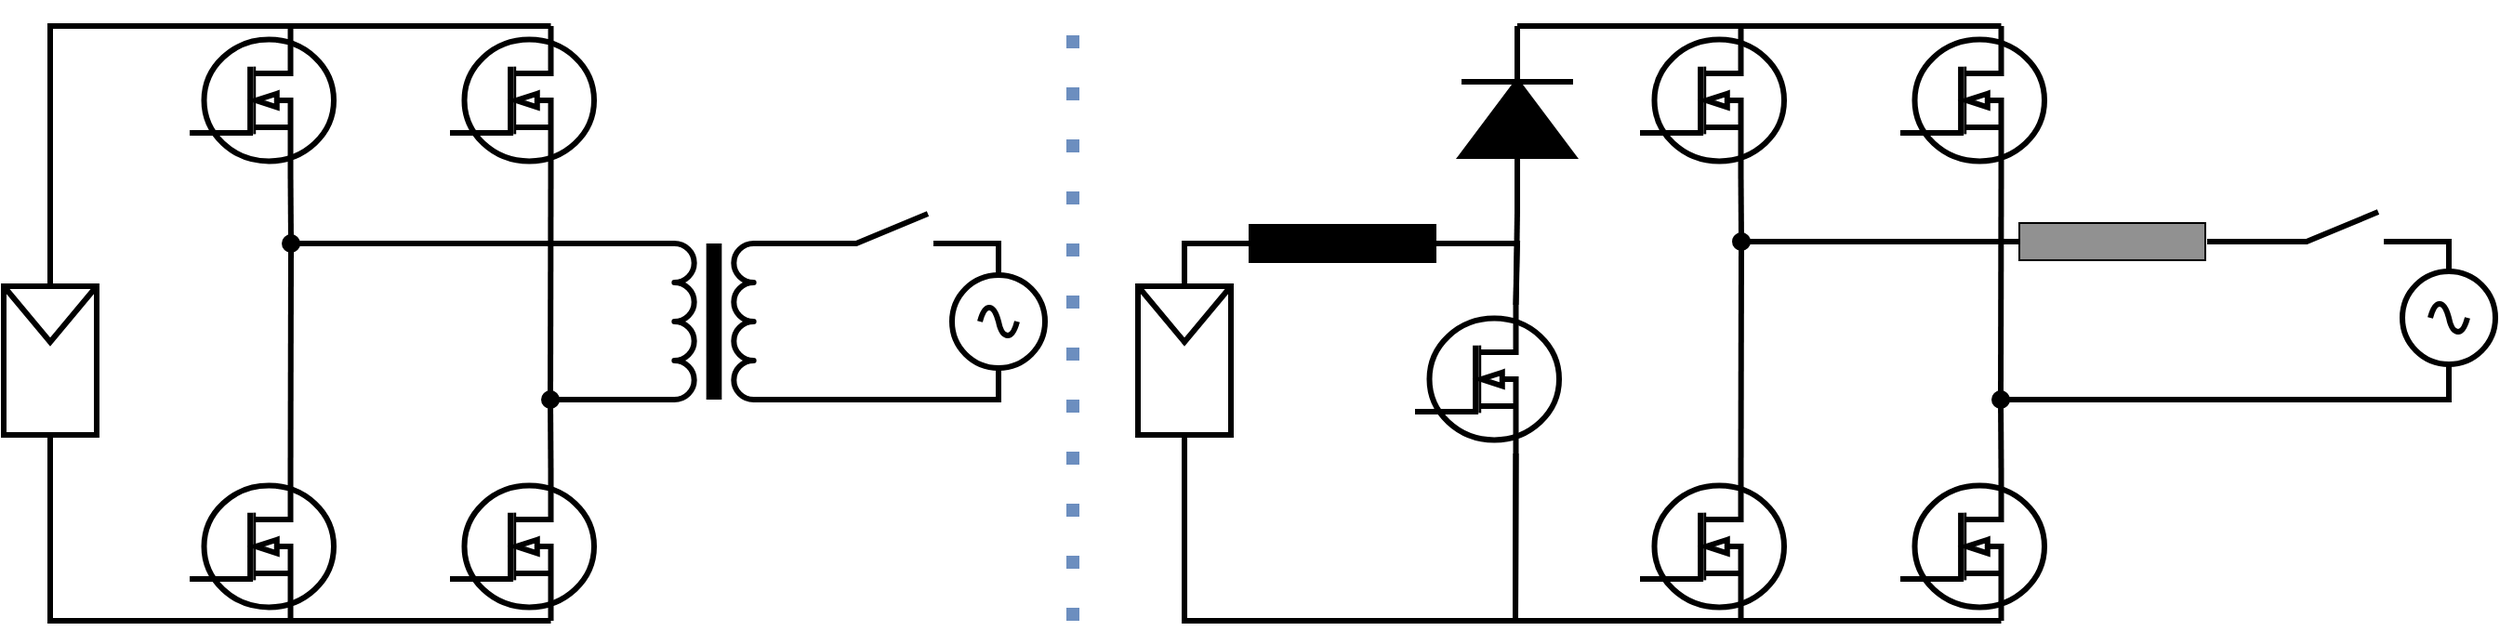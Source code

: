 <mxfile version="21.1.1" type="github">
  <diagram name="Page-1" id="16e2658f-23c8-b752-8be9-c03fbebb8bbe">
    <mxGraphModel dx="954" dy="547" grid="1" gridSize="10" guides="1" tooltips="1" connect="1" arrows="1" fold="1" page="1" pageScale="1" pageWidth="1400" pageHeight="850" background="none" math="0" shadow="0">
      <root>
        <mxCell id="0" />
        <mxCell id="1" parent="0" />
        <mxCell id="zRu4ixjuDNPaifkA6n76-1" value="" style="pointerEvents=1;verticalLabelPosition=bottom;shadow=0;dashed=0;align=center;html=1;verticalAlign=top;shape=mxgraph.electrical.inductors.transformer_1;rotation=90;strokeWidth=3;" parent="1" vertex="1">
          <mxGeometry x="350" y="209" width="84" height="80" as="geometry" />
        </mxCell>
        <mxCell id="zRu4ixjuDNPaifkA6n76-3" value="" style="rounded=0;whiteSpace=wrap;html=1;strokeWidth=3;" parent="1" vertex="1">
          <mxGeometry x="10" y="230" width="50" height="80" as="geometry" />
        </mxCell>
        <mxCell id="zRu4ixjuDNPaifkA6n76-4" value="" style="endArrow=none;html=1;rounded=0;exitX=0;exitY=0;exitDx=0;exitDy=0;entryX=1;entryY=0;entryDx=0;entryDy=0;strokeWidth=3;" parent="1" source="zRu4ixjuDNPaifkA6n76-3" target="zRu4ixjuDNPaifkA6n76-3" edge="1">
          <mxGeometry width="50" height="50" relative="1" as="geometry">
            <mxPoint x="350" y="300" as="sourcePoint" />
            <mxPoint x="130" y="290" as="targetPoint" />
            <Array as="points">
              <mxPoint x="35" y="260" />
            </Array>
          </mxGeometry>
        </mxCell>
        <mxCell id="zRu4ixjuDNPaifkA6n76-7" value="" style="verticalLabelPosition=bottom;shadow=0;dashed=0;align=center;html=1;verticalAlign=top;shape=mxgraph.electrical.mosfets1.n-channel_mosfet_1;strokeWidth=3;" parent="1" vertex="1">
          <mxGeometry x="110" y="330" width="77.5" height="80" as="geometry" />
        </mxCell>
        <mxCell id="zRu4ixjuDNPaifkA6n76-10" value="" style="verticalLabelPosition=bottom;shadow=0;dashed=0;align=center;html=1;verticalAlign=top;shape=mxgraph.electrical.mosfets1.n-channel_mosfet_1;strokeWidth=3;" parent="1" vertex="1">
          <mxGeometry x="110" y="90" width="77.5" height="80" as="geometry" />
        </mxCell>
        <mxCell id="zRu4ixjuDNPaifkA6n76-11" value="" style="verticalLabelPosition=bottom;shadow=0;dashed=0;align=center;html=1;verticalAlign=top;shape=mxgraph.electrical.mosfets1.n-channel_mosfet_1;strokeWidth=3;" parent="1" vertex="1">
          <mxGeometry x="250" y="330" width="77.5" height="80" as="geometry" />
        </mxCell>
        <mxCell id="zRu4ixjuDNPaifkA6n76-12" value="" style="verticalLabelPosition=bottom;shadow=0;dashed=0;align=center;html=1;verticalAlign=top;shape=mxgraph.electrical.mosfets1.n-channel_mosfet_1;strokeWidth=3;" parent="1" vertex="1">
          <mxGeometry x="250" y="90" width="77.5" height="80" as="geometry" />
        </mxCell>
        <mxCell id="zRu4ixjuDNPaifkA6n76-13" value="" style="endArrow=none;html=1;rounded=0;entryX=0.7;entryY=1;entryDx=0;entryDy=0;entryPerimeter=0;exitDx=0;exitDy=0;exitPerimeter=0;startArrow=none;strokeWidth=3;" parent="1" source="d7M0JOHdm0b0EtyHFHnC-1" target="zRu4ixjuDNPaifkA6n76-10" edge="1">
          <mxGeometry width="50" height="50" relative="1" as="geometry">
            <mxPoint x="267.5" y="300" as="sourcePoint" />
            <mxPoint x="317.5" y="250" as="targetPoint" />
          </mxGeometry>
        </mxCell>
        <mxCell id="zRu4ixjuDNPaifkA6n76-17" value="" style="endArrow=none;html=1;rounded=0;entryX=0.7;entryY=1;entryDx=0;entryDy=0;entryPerimeter=0;exitDx=0;exitDy=0;exitPerimeter=0;startArrow=none;strokeWidth=3;" parent="1" source="d7M0JOHdm0b0EtyHFHnC-4" target="zRu4ixjuDNPaifkA6n76-12" edge="1">
          <mxGeometry width="50" height="50" relative="1" as="geometry">
            <mxPoint x="160" y="300" as="sourcePoint" />
            <mxPoint x="210" y="250" as="targetPoint" />
          </mxGeometry>
        </mxCell>
        <mxCell id="zRu4ixjuDNPaifkA6n76-26" value="" style="pointerEvents=1;verticalLabelPosition=bottom;shadow=0;dashed=0;align=center;html=1;verticalAlign=top;shape=mxgraph.electrical.electro-mechanical.make_contact;strokeWidth=3;" parent="1" vertex="1">
          <mxGeometry x="450" y="191" width="75" height="16" as="geometry" />
        </mxCell>
        <mxCell id="zRu4ixjuDNPaifkA6n76-27" value="" style="endArrow=none;html=1;rounded=0;entryX=0;entryY=1;entryDx=0;entryDy=0;entryPerimeter=0;exitX=0;exitY=0;exitDx=0;exitDy=0;exitPerimeter=0;strokeWidth=3;" parent="1" source="zRu4ixjuDNPaifkA6n76-1" target="zRu4ixjuDNPaifkA6n76-26" edge="1">
          <mxGeometry width="50" height="50" relative="1" as="geometry">
            <mxPoint x="160" y="300" as="sourcePoint" />
            <mxPoint x="210" y="250" as="targetPoint" />
          </mxGeometry>
        </mxCell>
        <mxCell id="zRu4ixjuDNPaifkA6n76-28" value="" style="pointerEvents=1;verticalLabelPosition=bottom;shadow=0;dashed=0;align=center;html=1;verticalAlign=top;shape=mxgraph.electrical.signal_sources.source;aspect=fixed;points=[[0.5,0,0],[1,0.5,0],[0.5,1,0],[0,0.5,0]];elSignalType=ac;strokeWidth=3;" parent="1" vertex="1">
          <mxGeometry x="520" y="224" width="50" height="50" as="geometry" />
        </mxCell>
        <mxCell id="d7M0JOHdm0b0EtyHFHnC-2" value="" style="endArrow=none;html=1;rounded=0;entryDx=0;entryDy=0;entryPerimeter=0;exitX=0.7;exitY=0;exitDx=0;exitDy=0;exitPerimeter=0;strokeWidth=3;" parent="1" source="zRu4ixjuDNPaifkA6n76-7" target="d7M0JOHdm0b0EtyHFHnC-1" edge="1">
          <mxGeometry width="50" height="50" relative="1" as="geometry">
            <mxPoint x="164.5" y="330" as="sourcePoint" />
            <mxPoint x="164.5" y="200" as="targetPoint" />
          </mxGeometry>
        </mxCell>
        <mxCell id="d7M0JOHdm0b0EtyHFHnC-1" value="" style="shape=waypoint;sketch=0;fillStyle=solid;size=6;pointerEvents=1;points=[];fillColor=none;resizable=0;rotatable=0;perimeter=centerPerimeter;snapToPoint=1;strokeWidth=3;" parent="1" vertex="1">
          <mxGeometry x="154.5" y="197" width="20" height="20" as="geometry" />
        </mxCell>
        <mxCell id="d7M0JOHdm0b0EtyHFHnC-5" value="" style="endArrow=none;html=1;rounded=0;entryDx=0;entryDy=0;entryPerimeter=0;exitX=0.7;exitY=0;exitDx=0;exitDy=0;exitPerimeter=0;strokeWidth=3;" parent="1" source="zRu4ixjuDNPaifkA6n76-11" target="d7M0JOHdm0b0EtyHFHnC-4" edge="1">
          <mxGeometry width="50" height="50" relative="1" as="geometry">
            <mxPoint x="304" y="330" as="sourcePoint" />
            <mxPoint x="304" y="170" as="targetPoint" />
          </mxGeometry>
        </mxCell>
        <mxCell id="d7M0JOHdm0b0EtyHFHnC-4" value="" style="shape=waypoint;sketch=0;fillStyle=solid;size=6;pointerEvents=1;points=[];fillColor=none;resizable=0;rotatable=0;perimeter=centerPerimeter;snapToPoint=1;strokeWidth=3;" parent="1" vertex="1">
          <mxGeometry x="294" y="281" width="20" height="20" as="geometry" />
        </mxCell>
        <mxCell id="AQGVy9Vx3ta8MW8TDO9A-1" value="" style="endArrow=none;html=1;rounded=0;entryX=0.7;entryY=1;entryDx=0;entryDy=0;entryPerimeter=0;exitX=0.5;exitY=1;exitDx=0;exitDy=0;strokeWidth=3;" parent="1" source="zRu4ixjuDNPaifkA6n76-3" target="zRu4ixjuDNPaifkA6n76-11" edge="1">
          <mxGeometry width="50" height="50" relative="1" as="geometry">
            <mxPoint x="320" y="290" as="sourcePoint" />
            <mxPoint x="370" y="240" as="targetPoint" />
            <Array as="points">
              <mxPoint x="35" y="410" />
            </Array>
          </mxGeometry>
        </mxCell>
        <mxCell id="AQGVy9Vx3ta8MW8TDO9A-2" value="" style="endArrow=none;html=1;rounded=0;entryX=0.7;entryY=0;entryDx=0;entryDy=0;entryPerimeter=0;exitX=0.5;exitY=0;exitDx=0;exitDy=0;strokeWidth=3;" parent="1" source="zRu4ixjuDNPaifkA6n76-3" target="zRu4ixjuDNPaifkA6n76-12" edge="1">
          <mxGeometry width="50" height="50" relative="1" as="geometry">
            <mxPoint x="320" y="290" as="sourcePoint" />
            <mxPoint x="370" y="240" as="targetPoint" />
            <Array as="points">
              <mxPoint x="35" y="90" />
            </Array>
          </mxGeometry>
        </mxCell>
        <mxCell id="AQGVy9Vx3ta8MW8TDO9A-4" value="" style="endArrow=none;html=1;rounded=0;exitX=0.475;exitY=0.65;exitDx=0;exitDy=0;exitPerimeter=0;entryX=0;entryY=1;entryDx=0;entryDy=0;entryPerimeter=0;strokeWidth=3;" parent="1" source="d7M0JOHdm0b0EtyHFHnC-1" target="zRu4ixjuDNPaifkA6n76-1" edge="1">
          <mxGeometry width="50" height="50" relative="1" as="geometry">
            <mxPoint x="320" y="290" as="sourcePoint" />
            <mxPoint x="370" y="240" as="targetPoint" />
          </mxGeometry>
        </mxCell>
        <mxCell id="AQGVy9Vx3ta8MW8TDO9A-5" value="" style="endArrow=none;html=1;rounded=0;entryX=1;entryY=1;entryDx=0;entryDy=0;entryPerimeter=0;strokeWidth=3;" parent="1" source="d7M0JOHdm0b0EtyHFHnC-4" target="zRu4ixjuDNPaifkA6n76-1" edge="1">
          <mxGeometry width="50" height="50" relative="1" as="geometry">
            <mxPoint x="320" y="290" as="sourcePoint" />
            <mxPoint x="370" y="240" as="targetPoint" />
          </mxGeometry>
        </mxCell>
        <mxCell id="AQGVy9Vx3ta8MW8TDO9A-6" value="" style="endArrow=none;html=1;rounded=0;entryX=0.5;entryY=1;entryDx=0;entryDy=0;entryPerimeter=0;exitX=1;exitY=0;exitDx=0;exitDy=0;exitPerimeter=0;strokeWidth=3;" parent="1" source="zRu4ixjuDNPaifkA6n76-1" target="zRu4ixjuDNPaifkA6n76-28" edge="1">
          <mxGeometry width="50" height="50" relative="1" as="geometry">
            <mxPoint x="320" y="290" as="sourcePoint" />
            <mxPoint x="370" y="240" as="targetPoint" />
            <Array as="points">
              <mxPoint x="545" y="291" />
            </Array>
          </mxGeometry>
        </mxCell>
        <mxCell id="AQGVy9Vx3ta8MW8TDO9A-7" value="" style="endArrow=none;html=1;rounded=0;entryX=0.5;entryY=0;entryDx=0;entryDy=0;entryPerimeter=0;exitX=1;exitY=1;exitDx=0;exitDy=0;exitPerimeter=0;strokeWidth=3;" parent="1" source="zRu4ixjuDNPaifkA6n76-26" target="zRu4ixjuDNPaifkA6n76-28" edge="1">
          <mxGeometry width="50" height="50" relative="1" as="geometry">
            <mxPoint x="320" y="340" as="sourcePoint" />
            <mxPoint x="370" y="290" as="targetPoint" />
            <Array as="points">
              <mxPoint x="545" y="207" />
            </Array>
          </mxGeometry>
        </mxCell>
        <mxCell id="AQGVy9Vx3ta8MW8TDO9A-9" value="" style="verticalLabelPosition=bottom;shadow=0;dashed=0;align=center;html=1;verticalAlign=top;shape=mxgraph.electrical.mosfets1.n-channel_mosfet_1;strokeWidth=3;" parent="1" vertex="1">
          <mxGeometry x="890" y="330" width="77.5" height="80" as="geometry" />
        </mxCell>
        <mxCell id="AQGVy9Vx3ta8MW8TDO9A-10" value="" style="verticalLabelPosition=bottom;shadow=0;dashed=0;align=center;html=1;verticalAlign=top;shape=mxgraph.electrical.mosfets1.n-channel_mosfet_1;strokeWidth=3;" parent="1" vertex="1">
          <mxGeometry x="890" y="90" width="77.5" height="80" as="geometry" />
        </mxCell>
        <mxCell id="AQGVy9Vx3ta8MW8TDO9A-11" value="" style="verticalLabelPosition=bottom;shadow=0;dashed=0;align=center;html=1;verticalAlign=top;shape=mxgraph.electrical.mosfets1.n-channel_mosfet_1;strokeWidth=3;" parent="1" vertex="1">
          <mxGeometry x="1030" y="330" width="77.5" height="80" as="geometry" />
        </mxCell>
        <mxCell id="AQGVy9Vx3ta8MW8TDO9A-12" value="" style="verticalLabelPosition=bottom;shadow=0;dashed=0;align=center;html=1;verticalAlign=top;shape=mxgraph.electrical.mosfets1.n-channel_mosfet_1;strokeWidth=3;" parent="1" vertex="1">
          <mxGeometry x="1030" y="90" width="77.5" height="80" as="geometry" />
        </mxCell>
        <mxCell id="AQGVy9Vx3ta8MW8TDO9A-13" value="" style="endArrow=none;html=1;rounded=0;entryX=0.7;entryY=1;entryDx=0;entryDy=0;entryPerimeter=0;exitDx=0;exitDy=0;exitPerimeter=0;startArrow=none;strokeWidth=3;" parent="1" source="AQGVy9Vx3ta8MW8TDO9A-19" target="AQGVy9Vx3ta8MW8TDO9A-10" edge="1">
          <mxGeometry width="50" height="50" relative="1" as="geometry">
            <mxPoint x="1047.5" y="300" as="sourcePoint" />
            <mxPoint x="1097.5" y="250" as="targetPoint" />
          </mxGeometry>
        </mxCell>
        <mxCell id="AQGVy9Vx3ta8MW8TDO9A-14" value="" style="endArrow=none;html=1;rounded=0;entryX=0.7;entryY=1;entryDx=0;entryDy=0;entryPerimeter=0;exitDx=0;exitDy=0;exitPerimeter=0;startArrow=none;strokeWidth=3;" parent="1" source="AQGVy9Vx3ta8MW8TDO9A-21" target="AQGVy9Vx3ta8MW8TDO9A-12" edge="1">
          <mxGeometry width="50" height="50" relative="1" as="geometry">
            <mxPoint x="940" y="300" as="sourcePoint" />
            <mxPoint x="990" y="250" as="targetPoint" />
          </mxGeometry>
        </mxCell>
        <mxCell id="AQGVy9Vx3ta8MW8TDO9A-15" value="" style="pointerEvents=1;verticalLabelPosition=bottom;shadow=0;dashed=0;align=center;html=1;verticalAlign=top;shape=mxgraph.electrical.electro-mechanical.make_contact;strokeWidth=3;" parent="1" vertex="1">
          <mxGeometry x="1230" y="190" width="75" height="16" as="geometry" />
        </mxCell>
        <mxCell id="AQGVy9Vx3ta8MW8TDO9A-17" value="" style="pointerEvents=1;verticalLabelPosition=bottom;shadow=0;dashed=0;align=center;html=1;verticalAlign=top;shape=mxgraph.electrical.signal_sources.source;aspect=fixed;points=[[0.5,0,0],[1,0.5,0],[0.5,1,0],[0,0.5,0]];elSignalType=ac;strokeWidth=3;" parent="1" vertex="1">
          <mxGeometry x="1300" y="222" width="50" height="50" as="geometry" />
        </mxCell>
        <mxCell id="AQGVy9Vx3ta8MW8TDO9A-18" value="" style="endArrow=none;html=1;rounded=0;entryDx=0;entryDy=0;entryPerimeter=0;exitX=0.7;exitY=0;exitDx=0;exitDy=0;exitPerimeter=0;strokeWidth=3;" parent="1" source="AQGVy9Vx3ta8MW8TDO9A-9" target="AQGVy9Vx3ta8MW8TDO9A-19" edge="1">
          <mxGeometry width="50" height="50" relative="1" as="geometry">
            <mxPoint x="944.5" y="330" as="sourcePoint" />
            <mxPoint x="944.5" y="200" as="targetPoint" />
          </mxGeometry>
        </mxCell>
        <mxCell id="AQGVy9Vx3ta8MW8TDO9A-19" value="" style="shape=waypoint;sketch=0;fillStyle=solid;size=6;pointerEvents=1;points=[];fillColor=none;resizable=0;rotatable=0;perimeter=centerPerimeter;snapToPoint=1;strokeWidth=3;" parent="1" vertex="1">
          <mxGeometry x="934.5" y="196" width="20" height="20" as="geometry" />
        </mxCell>
        <mxCell id="AQGVy9Vx3ta8MW8TDO9A-20" value="" style="endArrow=none;html=1;rounded=0;entryDx=0;entryDy=0;entryPerimeter=0;exitX=0.7;exitY=0;exitDx=0;exitDy=0;exitPerimeter=0;strokeWidth=3;" parent="1" source="AQGVy9Vx3ta8MW8TDO9A-11" target="AQGVy9Vx3ta8MW8TDO9A-21" edge="1">
          <mxGeometry width="50" height="50" relative="1" as="geometry">
            <mxPoint x="1084" y="330" as="sourcePoint" />
            <mxPoint x="1084" y="170" as="targetPoint" />
          </mxGeometry>
        </mxCell>
        <mxCell id="AQGVy9Vx3ta8MW8TDO9A-21" value="" style="shape=waypoint;sketch=0;fillStyle=solid;size=6;pointerEvents=1;points=[];fillColor=none;resizable=0;rotatable=0;perimeter=centerPerimeter;snapToPoint=1;strokeWidth=3;" parent="1" vertex="1">
          <mxGeometry x="1074" y="281" width="20" height="20" as="geometry" />
        </mxCell>
        <mxCell id="AQGVy9Vx3ta8MW8TDO9A-25" value="" style="endArrow=none;html=1;rounded=0;strokeWidth=3;entryX=0.5;entryY=1;entryDx=0;entryDy=0;entryPerimeter=0;" parent="1" source="AQGVy9Vx3ta8MW8TDO9A-21" target="AQGVy9Vx3ta8MW8TDO9A-17" edge="1">
          <mxGeometry width="50" height="50" relative="1" as="geometry">
            <mxPoint x="1100" y="290" as="sourcePoint" />
            <mxPoint x="1215" y="291" as="targetPoint" />
            <Array as="points">
              <mxPoint x="1248" y="291" />
              <mxPoint x="1325" y="291" />
            </Array>
          </mxGeometry>
        </mxCell>
        <mxCell id="AQGVy9Vx3ta8MW8TDO9A-28" value="" style="rounded=0;whiteSpace=wrap;html=1;strokeWidth=3;" parent="1" vertex="1">
          <mxGeometry x="620" y="230" width="50" height="80" as="geometry" />
        </mxCell>
        <mxCell id="AQGVy9Vx3ta8MW8TDO9A-29" value="" style="endArrow=none;html=1;rounded=0;exitX=0;exitY=0;exitDx=0;exitDy=0;entryX=1;entryY=0;entryDx=0;entryDy=0;strokeWidth=3;" parent="1" source="AQGVy9Vx3ta8MW8TDO9A-28" target="AQGVy9Vx3ta8MW8TDO9A-28" edge="1">
          <mxGeometry width="50" height="50" relative="1" as="geometry">
            <mxPoint x="960" y="300" as="sourcePoint" />
            <mxPoint x="740" y="290" as="targetPoint" />
            <Array as="points">
              <mxPoint x="645" y="260" />
            </Array>
          </mxGeometry>
        </mxCell>
        <mxCell id="AQGVy9Vx3ta8MW8TDO9A-32" value="" style="endArrow=none;html=1;rounded=0;entryX=0.5;entryY=0;entryDx=0;entryDy=0;entryPerimeter=0;exitX=1;exitY=1;exitDx=0;exitDy=0;exitPerimeter=0;strokeWidth=3;" parent="1" source="AQGVy9Vx3ta8MW8TDO9A-15" target="AQGVy9Vx3ta8MW8TDO9A-17" edge="1">
          <mxGeometry width="50" height="50" relative="1" as="geometry">
            <mxPoint x="1092" y="210" as="sourcePoint" />
            <mxPoint x="1142" y="160" as="targetPoint" />
            <Array as="points">
              <mxPoint x="1325" y="206" />
            </Array>
          </mxGeometry>
        </mxCell>
        <mxCell id="AQGVy9Vx3ta8MW8TDO9A-37" value="" style="verticalLabelPosition=bottom;shadow=0;dashed=0;align=center;html=1;verticalAlign=top;shape=mxgraph.electrical.mosfets1.n-channel_mosfet_1;strokeWidth=3;" parent="1" vertex="1">
          <mxGeometry x="769" y="240" width="77.5" height="80" as="geometry" />
        </mxCell>
        <mxCell id="AQGVy9Vx3ta8MW8TDO9A-38" value="" style="pointerEvents=1;fillColor=strokeColor;verticalLabelPosition=bottom;shadow=0;dashed=0;align=center;html=1;verticalAlign=top;shape=mxgraph.electrical.diodes.diode;direction=north;strokeWidth=3;" parent="1" vertex="1">
          <mxGeometry x="794" y="90" width="60" height="100" as="geometry" />
        </mxCell>
        <mxCell id="AQGVy9Vx3ta8MW8TDO9A-39" value="" style="endArrow=none;html=1;rounded=0;entryX=0;entryY=0.5;entryDx=0;entryDy=0;exitX=0.5;exitY=0;exitDx=0;exitDy=0;strokeWidth=3;" parent="1" source="AQGVy9Vx3ta8MW8TDO9A-28" target="AQGVy9Vx3ta8MW8TDO9A-40" edge="1">
          <mxGeometry width="50" height="50" relative="1" as="geometry">
            <mxPoint x="780" y="270" as="sourcePoint" />
            <mxPoint x="670" y="207.5" as="targetPoint" />
            <Array as="points">
              <mxPoint x="645" y="207" />
            </Array>
          </mxGeometry>
        </mxCell>
        <mxCell id="AQGVy9Vx3ta8MW8TDO9A-40" value="" style="rounded=0;whiteSpace=wrap;html=1;fillColor=#000000;" parent="1" vertex="1">
          <mxGeometry x="680" y="197" width="100" height="20" as="geometry" />
        </mxCell>
        <mxCell id="AQGVy9Vx3ta8MW8TDO9A-41" value="" style="endArrow=none;html=1;rounded=0;entryX=1;entryY=0.5;entryDx=0;entryDy=0;exitX=0.7;exitY=0;exitDx=0;exitDy=0;exitPerimeter=0;strokeWidth=3;" parent="1" source="AQGVy9Vx3ta8MW8TDO9A-37" target="AQGVy9Vx3ta8MW8TDO9A-40" edge="1">
          <mxGeometry width="50" height="50" relative="1" as="geometry">
            <mxPoint x="780" y="270" as="sourcePoint" />
            <mxPoint x="830" y="220" as="targetPoint" />
            <Array as="points">
              <mxPoint x="824" y="207" />
            </Array>
          </mxGeometry>
        </mxCell>
        <mxCell id="AQGVy9Vx3ta8MW8TDO9A-42" value="" style="endArrow=none;html=1;rounded=0;entryX=0;entryY=0.5;entryDx=0;entryDy=0;entryPerimeter=0;exitX=0.7;exitY=0;exitDx=0;exitDy=0;exitPerimeter=0;strokeWidth=3;" parent="1" source="AQGVy9Vx3ta8MW8TDO9A-37" target="AQGVy9Vx3ta8MW8TDO9A-38" edge="1">
          <mxGeometry width="50" height="50" relative="1" as="geometry">
            <mxPoint x="780" y="270" as="sourcePoint" />
            <mxPoint x="830" y="220" as="targetPoint" />
          </mxGeometry>
        </mxCell>
        <mxCell id="AQGVy9Vx3ta8MW8TDO9A-43" value="" style="endArrow=none;html=1;rounded=0;entryX=1;entryY=0.5;entryDx=0;entryDy=0;entryPerimeter=0;exitX=0.7;exitY=0;exitDx=0;exitDy=0;exitPerimeter=0;strokeWidth=3;" parent="1" source="AQGVy9Vx3ta8MW8TDO9A-12" target="AQGVy9Vx3ta8MW8TDO9A-38" edge="1">
          <mxGeometry width="50" height="50" relative="1" as="geometry">
            <mxPoint x="860" y="270" as="sourcePoint" />
            <mxPoint x="910" y="220" as="targetPoint" />
          </mxGeometry>
        </mxCell>
        <mxCell id="AQGVy9Vx3ta8MW8TDO9A-44" value="" style="endArrow=none;html=1;rounded=0;entryX=0.7;entryY=1;entryDx=0;entryDy=0;entryPerimeter=0;exitX=0.7;exitY=1;exitDx=0;exitDy=0;exitPerimeter=0;strokeWidth=3;" parent="1" source="AQGVy9Vx3ta8MW8TDO9A-37" target="AQGVy9Vx3ta8MW8TDO9A-11" edge="1">
          <mxGeometry width="50" height="50" relative="1" as="geometry">
            <mxPoint x="860" y="270" as="sourcePoint" />
            <mxPoint x="910" y="220" as="targetPoint" />
            <Array as="points">
              <mxPoint x="823" y="410" />
            </Array>
          </mxGeometry>
        </mxCell>
        <mxCell id="AQGVy9Vx3ta8MW8TDO9A-45" value="" style="endArrow=none;html=1;rounded=0;entryX=0.7;entryY=1;entryDx=0;entryDy=0;entryPerimeter=0;exitX=0.5;exitY=1;exitDx=0;exitDy=0;strokeWidth=3;" parent="1" source="AQGVy9Vx3ta8MW8TDO9A-28" target="AQGVy9Vx3ta8MW8TDO9A-37" edge="1">
          <mxGeometry width="50" height="50" relative="1" as="geometry">
            <mxPoint x="860" y="270" as="sourcePoint" />
            <mxPoint x="910" y="220" as="targetPoint" />
            <Array as="points">
              <mxPoint x="645" y="410" />
              <mxPoint x="823" y="410" />
            </Array>
          </mxGeometry>
        </mxCell>
        <mxCell id="AQGVy9Vx3ta8MW8TDO9A-46" value="" style="endArrow=none;dashed=1;html=1;dashPattern=1 3;strokeWidth=7;rounded=0;fillColor=#dae8fc;strokeColor=#6c8ebf;" parent="1" edge="1">
          <mxGeometry width="50" height="50" relative="1" as="geometry">
            <mxPoint x="585" y="410" as="sourcePoint" />
            <mxPoint x="585" y="80" as="targetPoint" />
          </mxGeometry>
        </mxCell>
        <mxCell id="5br2vSo7cl2LiZYF9I-T-1" value="" style="rounded=0;whiteSpace=wrap;html=1;fillColor=#919191;" vertex="1" parent="1">
          <mxGeometry x="1094" y="196" width="100" height="20" as="geometry" />
        </mxCell>
        <mxCell id="5br2vSo7cl2LiZYF9I-T-2" value="" style="endArrow=none;html=1;rounded=0;entryX=0;entryY=1;entryDx=0;entryDy=0;entryPerimeter=0;strokeWidth=3;" edge="1" parent="1" target="AQGVy9Vx3ta8MW8TDO9A-15">
          <mxGeometry width="50" height="50" relative="1" as="geometry">
            <mxPoint x="1195" y="206" as="sourcePoint" />
            <mxPoint x="1040" y="260" as="targetPoint" />
          </mxGeometry>
        </mxCell>
        <mxCell id="5br2vSo7cl2LiZYF9I-T-7" value="" style="endArrow=none;html=1;rounded=0;entryX=0.725;entryY=0.5;entryDx=0;entryDy=0;entryPerimeter=0;exitX=0;exitY=0.5;exitDx=0;exitDy=0;strokeWidth=3;" edge="1" parent="1" source="5br2vSo7cl2LiZYF9I-T-1" target="AQGVy9Vx3ta8MW8TDO9A-19">
          <mxGeometry width="50" height="50" relative="1" as="geometry">
            <mxPoint x="990" y="310" as="sourcePoint" />
            <mxPoint x="1040" y="260" as="targetPoint" />
          </mxGeometry>
        </mxCell>
      </root>
    </mxGraphModel>
  </diagram>
</mxfile>
